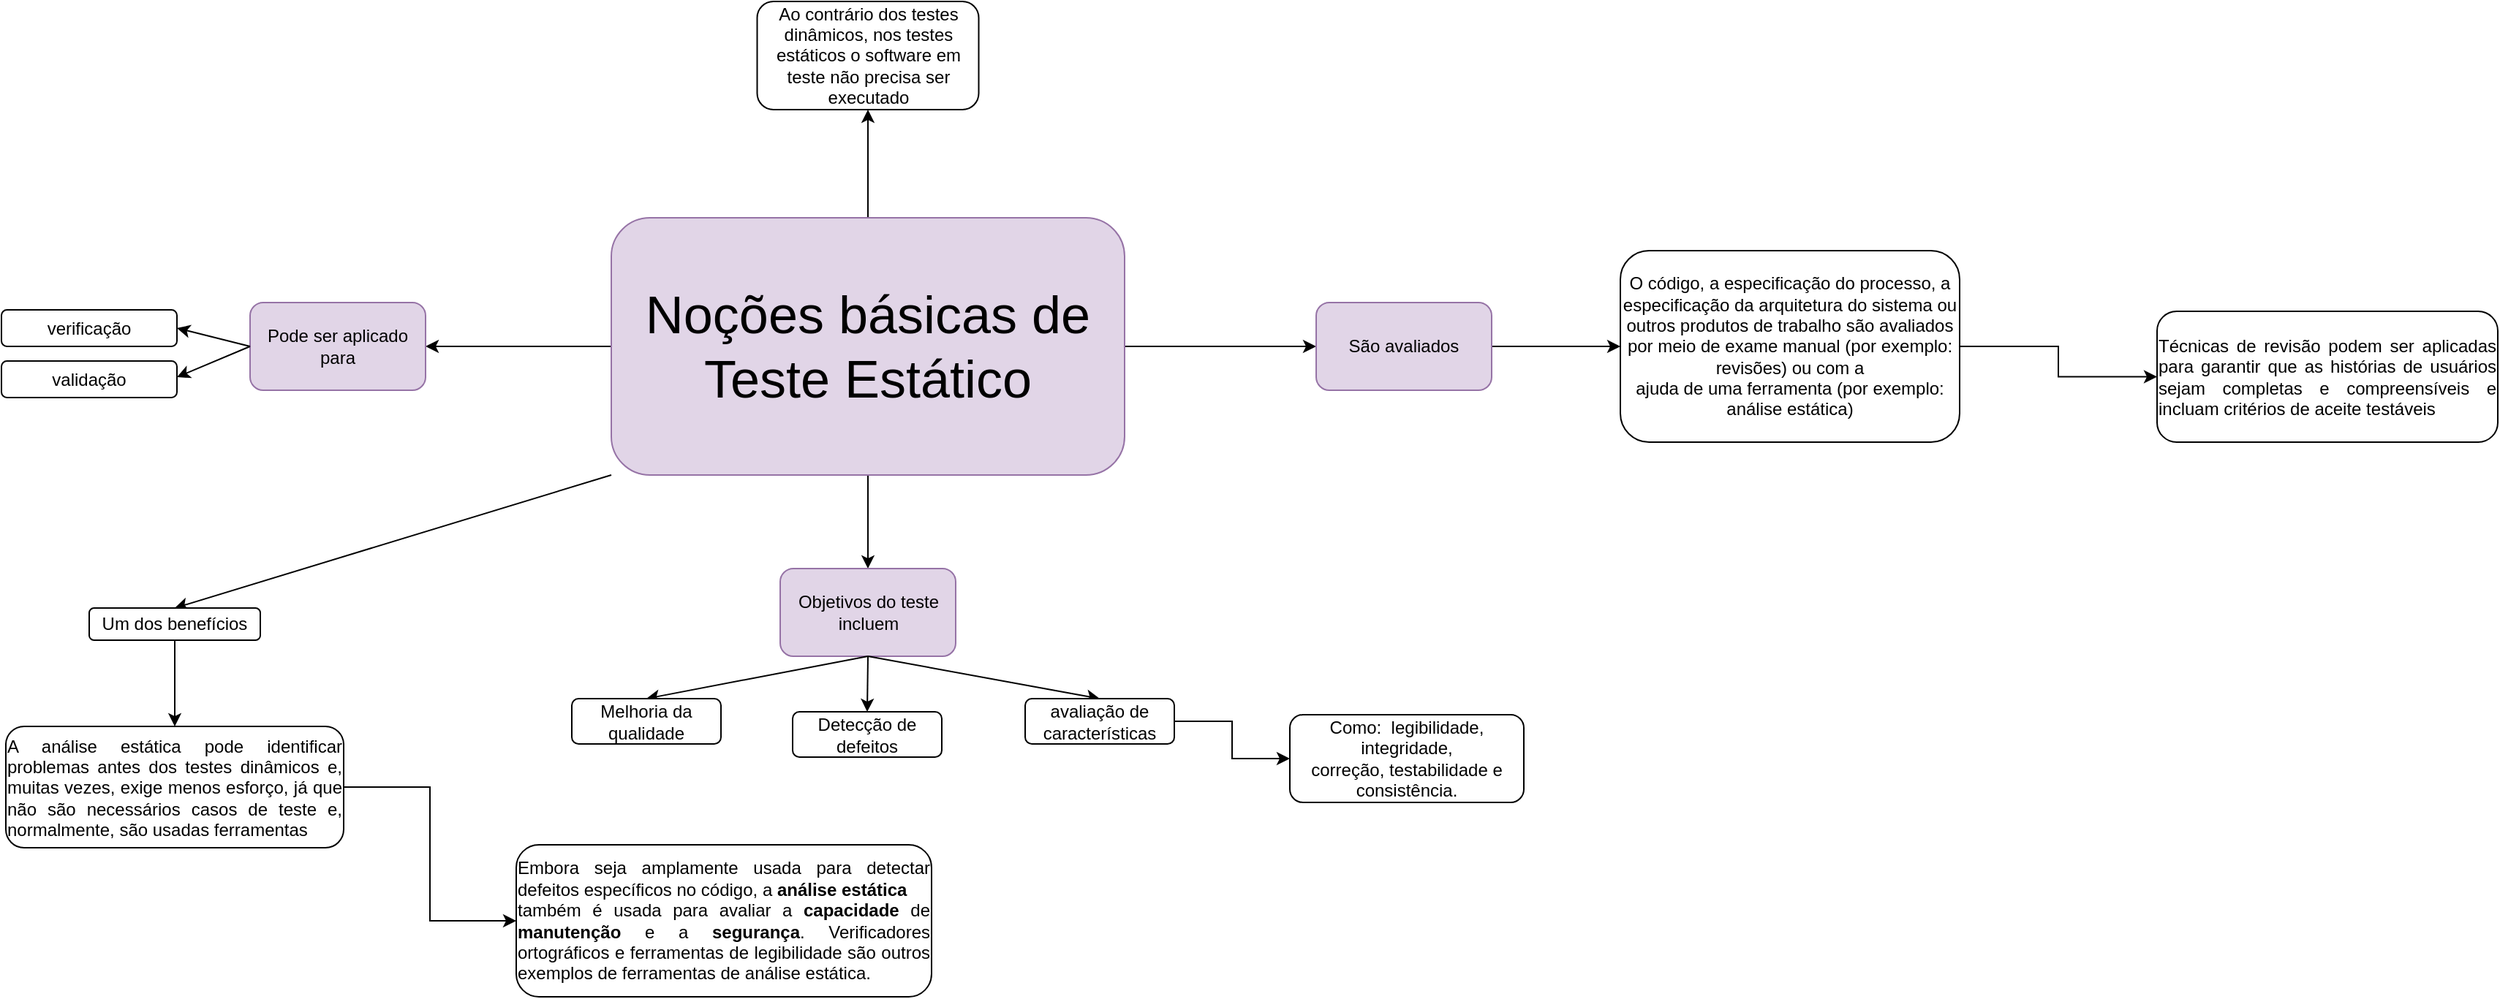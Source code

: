 <mxfile version="24.2.3" type="github" pages="7">
  <diagram name="Subtopico 3.1" id="FHBbX2Ftzviat2LYpkoD">
    <mxGraphModel dx="2728" dy="1268" grid="0" gridSize="10" guides="1" tooltips="1" connect="1" arrows="1" fold="1" page="0" pageScale="1" pageWidth="827" pageHeight="1169" math="0" shadow="0">
      <root>
        <mxCell id="0" />
        <mxCell id="1" parent="0" />
        <mxCell id="jCk5EyyW_kqPzy4mMI1w-5" value="" style="edgeStyle=orthogonalEdgeStyle;rounded=0;orthogonalLoop=1;jettySize=auto;html=1;" parent="1" source="jCk5EyyW_kqPzy4mMI1w-1" target="jCk5EyyW_kqPzy4mMI1w-4" edge="1">
          <mxGeometry relative="1" as="geometry" />
        </mxCell>
        <mxCell id="jCk5EyyW_kqPzy4mMI1w-12" value="" style="edgeStyle=orthogonalEdgeStyle;rounded=0;orthogonalLoop=1;jettySize=auto;html=1;" parent="1" source="jCk5EyyW_kqPzy4mMI1w-1" target="jCk5EyyW_kqPzy4mMI1w-11" edge="1">
          <mxGeometry relative="1" as="geometry" />
        </mxCell>
        <mxCell id="jCk5EyyW_kqPzy4mMI1w-16" style="edgeStyle=orthogonalEdgeStyle;rounded=0;orthogonalLoop=1;jettySize=auto;html=1;entryX=0.5;entryY=1;entryDx=0;entryDy=0;" parent="1" source="jCk5EyyW_kqPzy4mMI1w-1" target="jCk5EyyW_kqPzy4mMI1w-3" edge="1">
          <mxGeometry relative="1" as="geometry" />
        </mxCell>
        <mxCell id="jCk5EyyW_kqPzy4mMI1w-18" value="" style="edgeStyle=orthogonalEdgeStyle;rounded=0;orthogonalLoop=1;jettySize=auto;html=1;" parent="1" source="jCk5EyyW_kqPzy4mMI1w-1" target="jCk5EyyW_kqPzy4mMI1w-17" edge="1">
          <mxGeometry relative="1" as="geometry" />
        </mxCell>
        <mxCell id="jCk5EyyW_kqPzy4mMI1w-1" value="&lt;font style=&quot;font-size: 36px;&quot;&gt;Noções básicas de Teste Estático &lt;/font&gt;" style="rounded=1;whiteSpace=wrap;html=1;fillColor=#e1d5e7;strokeColor=#9673a6;" parent="1" vertex="1">
          <mxGeometry x="-68" y="-105" width="351" height="176" as="geometry" />
        </mxCell>
        <mxCell id="jCk5EyyW_kqPzy4mMI1w-3" value="Ao contrário dos testes dinâmicos, nos testes estáticos o software em teste não precisa ser&lt;br&gt;executado" style="rounded=1;whiteSpace=wrap;html=1;" parent="1" vertex="1">
          <mxGeometry x="31.75" y="-253" width="151.5" height="74" as="geometry" />
        </mxCell>
        <mxCell id="jCk5EyyW_kqPzy4mMI1w-4" value="Pode ser aplicado para" style="whiteSpace=wrap;html=1;fillColor=#e1d5e7;strokeColor=#9673a6;rounded=1;" parent="1" vertex="1">
          <mxGeometry x="-315" y="-47" width="120" height="60" as="geometry" />
        </mxCell>
        <mxCell id="jCk5EyyW_kqPzy4mMI1w-6" value="" style="endArrow=classic;html=1;rounded=0;exitX=0;exitY=0.5;exitDx=0;exitDy=0;entryX=1;entryY=0.5;entryDx=0;entryDy=0;" parent="1" source="jCk5EyyW_kqPzy4mMI1w-4" target="jCk5EyyW_kqPzy4mMI1w-7" edge="1">
          <mxGeometry width="50" height="50" relative="1" as="geometry">
            <mxPoint x="175" y="125" as="sourcePoint" />
            <mxPoint x="-397" y="-48" as="targetPoint" />
          </mxGeometry>
        </mxCell>
        <mxCell id="jCk5EyyW_kqPzy4mMI1w-7" value="verificação" style="rounded=1;whiteSpace=wrap;html=1;" parent="1" vertex="1">
          <mxGeometry x="-485" y="-42" width="120" height="25" as="geometry" />
        </mxCell>
        <mxCell id="jCk5EyyW_kqPzy4mMI1w-8" value="" style="endArrow=classic;html=1;rounded=0;exitX=0;exitY=0.5;exitDx=0;exitDy=0;entryX=1;entryY=0.44;entryDx=0;entryDy=0;entryPerimeter=0;" parent="1" source="jCk5EyyW_kqPzy4mMI1w-4" target="jCk5EyyW_kqPzy4mMI1w-9" edge="1">
          <mxGeometry width="50" height="50" relative="1" as="geometry">
            <mxPoint x="-305" y="-7" as="sourcePoint" />
            <mxPoint x="-360" y="13" as="targetPoint" />
          </mxGeometry>
        </mxCell>
        <mxCell id="jCk5EyyW_kqPzy4mMI1w-9" value="validação" style="rounded=1;whiteSpace=wrap;html=1;" parent="1" vertex="1">
          <mxGeometry x="-485" y="-7" width="120" height="25" as="geometry" />
        </mxCell>
        <mxCell id="jCk5EyyW_kqPzy4mMI1w-14" style="edgeStyle=orthogonalEdgeStyle;rounded=0;orthogonalLoop=1;jettySize=auto;html=1;" parent="1" source="jCk5EyyW_kqPzy4mMI1w-11" target="jCk5EyyW_kqPzy4mMI1w-13" edge="1">
          <mxGeometry relative="1" as="geometry" />
        </mxCell>
        <mxCell id="jCk5EyyW_kqPzy4mMI1w-11" value="São avaliados" style="whiteSpace=wrap;html=1;fillColor=#e1d5e7;strokeColor=#9673a6;rounded=1;" parent="1" vertex="1">
          <mxGeometry x="414" y="-47" width="120" height="60" as="geometry" />
        </mxCell>
        <mxCell id="jCk5EyyW_kqPzy4mMI1w-29" value="" style="edgeStyle=orthogonalEdgeStyle;rounded=0;orthogonalLoop=1;jettySize=auto;html=1;" parent="1" source="jCk5EyyW_kqPzy4mMI1w-13" target="jCk5EyyW_kqPzy4mMI1w-28" edge="1">
          <mxGeometry relative="1" as="geometry" />
        </mxCell>
        <mxCell id="jCk5EyyW_kqPzy4mMI1w-13" value="O código, a especificação do processo, a especificação da arquitetura do sistema ou&lt;br/&gt;outros produtos de trabalho são avaliados por meio de exame manual (por exemplo: revisões)&amp;nbsp;ou com a&lt;br/&gt;ajuda de uma ferramenta (por exemplo: análise estática)" style="rounded=1;whiteSpace=wrap;html=1;" parent="1" vertex="1">
          <mxGeometry x="622" y="-82.5" width="232" height="131" as="geometry" />
        </mxCell>
        <mxCell id="jCk5EyyW_kqPzy4mMI1w-17" value="Objetivos do teste incluem" style="whiteSpace=wrap;html=1;fillColor=#e1d5e7;strokeColor=#9673a6;rounded=1;" parent="1" vertex="1">
          <mxGeometry x="47.5" y="135" width="120" height="60" as="geometry" />
        </mxCell>
        <mxCell id="jCk5EyyW_kqPzy4mMI1w-19" value="" style="endArrow=classic;html=1;rounded=0;exitX=0.5;exitY=1;exitDx=0;exitDy=0;entryX=0.5;entryY=0;entryDx=0;entryDy=0;" parent="1" source="jCk5EyyW_kqPzy4mMI1w-17" target="jCk5EyyW_kqPzy4mMI1w-21" edge="1">
          <mxGeometry width="50" height="50" relative="1" as="geometry">
            <mxPoint x="-73" y="236" as="sourcePoint" />
            <mxPoint x="-42" y="224" as="targetPoint" />
          </mxGeometry>
        </mxCell>
        <mxCell id="jCk5EyyW_kqPzy4mMI1w-21" value="M&lt;span style=&quot;background-color: initial;&quot;&gt;elhoria da&lt;/span&gt;&lt;div&gt;qualidade&lt;/div&gt;" style="rounded=1;whiteSpace=wrap;html=1;" parent="1" vertex="1">
          <mxGeometry x="-95" y="224" width="102" height="31" as="geometry" />
        </mxCell>
        <mxCell id="jCk5EyyW_kqPzy4mMI1w-22" value="" style="endArrow=classic;html=1;rounded=0;exitX=0.5;exitY=1;exitDx=0;exitDy=0;entryX=0.5;entryY=0;entryDx=0;entryDy=0;" parent="1" source="jCk5EyyW_kqPzy4mMI1w-17" target="jCk5EyyW_kqPzy4mMI1w-23" edge="1">
          <mxGeometry width="50" height="50" relative="1" as="geometry">
            <mxPoint x="215" y="195" as="sourcePoint" />
            <mxPoint x="65" y="224" as="targetPoint" />
          </mxGeometry>
        </mxCell>
        <mxCell id="jCk5EyyW_kqPzy4mMI1w-23" value="Detecção de defeitos" style="rounded=1;whiteSpace=wrap;html=1;" parent="1" vertex="1">
          <mxGeometry x="56" y="233" width="102" height="31" as="geometry" />
        </mxCell>
        <mxCell id="jCk5EyyW_kqPzy4mMI1w-24" value="" style="endArrow=classic;html=1;rounded=0;exitX=0.5;exitY=1;exitDx=0;exitDy=0;entryX=0.5;entryY=0;entryDx=0;entryDy=0;" parent="1" source="jCk5EyyW_kqPzy4mMI1w-17" target="jCk5EyyW_kqPzy4mMI1w-25" edge="1">
          <mxGeometry width="50" height="50" relative="1" as="geometry">
            <mxPoint x="322" y="195" as="sourcePoint" />
            <mxPoint x="172" y="224" as="targetPoint" />
          </mxGeometry>
        </mxCell>
        <mxCell id="jCk5EyyW_kqPzy4mMI1w-27" value="" style="edgeStyle=orthogonalEdgeStyle;rounded=0;orthogonalLoop=1;jettySize=auto;html=1;" parent="1" source="jCk5EyyW_kqPzy4mMI1w-25" target="jCk5EyyW_kqPzy4mMI1w-26" edge="1">
          <mxGeometry relative="1" as="geometry" />
        </mxCell>
        <mxCell id="jCk5EyyW_kqPzy4mMI1w-25" value="avaliação de características" style="rounded=1;whiteSpace=wrap;html=1;" parent="1" vertex="1">
          <mxGeometry x="215" y="224" width="102" height="31" as="geometry" />
        </mxCell>
        <mxCell id="jCk5EyyW_kqPzy4mMI1w-26" value="Como:&amp;nbsp; legibilidade, integridade,&lt;br&gt;correção, testabilidade e consistência." style="whiteSpace=wrap;html=1;rounded=1;" parent="1" vertex="1">
          <mxGeometry x="396" y="235" width="160" height="60" as="geometry" />
        </mxCell>
        <mxCell id="jCk5EyyW_kqPzy4mMI1w-28" value="&lt;div style=&quot;text-align: justify;&quot;&gt;&lt;span style=&quot;background-color: initial;&quot;&gt;Técnicas de&amp;nbsp;&lt;/span&gt;&lt;span style=&quot;background-color: initial;&quot;&gt;revisão podem ser aplicadas para garantir que as histórias de usuários sejam completas e&amp;nbsp;&lt;/span&gt;&lt;span style=&quot;background-color: initial;&quot;&gt;compreensíveis e incluam critérios de aceite testáveis&lt;/span&gt;&lt;/div&gt;" style="whiteSpace=wrap;html=1;rounded=1;" parent="1" vertex="1">
          <mxGeometry x="989" y="-41" width="233" height="89.5" as="geometry" />
        </mxCell>
        <mxCell id="jCk5EyyW_kqPzy4mMI1w-30" value="" style="endArrow=classic;html=1;rounded=0;exitX=0;exitY=1;exitDx=0;exitDy=0;entryX=0.5;entryY=0;entryDx=0;entryDy=0;" parent="1" source="jCk5EyyW_kqPzy4mMI1w-1" target="UwVCKpedwg6NZsTMVxFq-1" edge="1">
          <mxGeometry width="50" height="50" relative="1" as="geometry">
            <mxPoint x="140" y="125" as="sourcePoint" />
            <mxPoint x="-346" y="163" as="targetPoint" />
          </mxGeometry>
        </mxCell>
        <mxCell id="UwVCKpedwg6NZsTMVxFq-4" value="" style="edgeStyle=orthogonalEdgeStyle;rounded=0;orthogonalLoop=1;jettySize=auto;html=1;" parent="1" source="UwVCKpedwg6NZsTMVxFq-1" target="UwVCKpedwg6NZsTMVxFq-3" edge="1">
          <mxGeometry relative="1" as="geometry" />
        </mxCell>
        <mxCell id="UwVCKpedwg6NZsTMVxFq-1" value="Um dos benefícios" style="rounded=1;whiteSpace=wrap;html=1;" parent="1" vertex="1">
          <mxGeometry x="-425" y="162" width="117" height="22" as="geometry" />
        </mxCell>
        <mxCell id="UwVCKpedwg6NZsTMVxFq-6" value="" style="edgeStyle=orthogonalEdgeStyle;rounded=0;orthogonalLoop=1;jettySize=auto;html=1;" parent="1" source="UwVCKpedwg6NZsTMVxFq-3" target="UwVCKpedwg6NZsTMVxFq-5" edge="1">
          <mxGeometry relative="1" as="geometry" />
        </mxCell>
        <mxCell id="UwVCKpedwg6NZsTMVxFq-3" value="&lt;div style=&quot;text-align: justify;&quot;&gt;&lt;span style=&quot;background-color: initial;&quot;&gt;A análise estática pode identificar problemas antes dos testes dinâmicos e, muitas vezes, exige&amp;nbsp;&lt;/span&gt;&lt;span style=&quot;background-color: initial;&quot;&gt;menos esforço, já que não são necessários casos de teste e, normalmente, são usadas ferramentas&amp;nbsp;&lt;/span&gt;&lt;/div&gt;" style="whiteSpace=wrap;html=1;rounded=1;" parent="1" vertex="1">
          <mxGeometry x="-482" y="243" width="231" height="83" as="geometry" />
        </mxCell>
        <mxCell id="UwVCKpedwg6NZsTMVxFq-5" value="&lt;div style=&quot;text-align: justify;&quot;&gt;&lt;span style=&quot;background-color: initial;&quot;&gt;Embora seja amplamente usada para detectar defeitos específicos no código, a &lt;/span&gt;&lt;b style=&quot;background-color: initial;&quot;&gt;análise estática&lt;/b&gt;&lt;/div&gt;&lt;div style=&quot;text-align: justify;&quot;&gt;&lt;span style=&quot;background-color: initial;&quot;&gt;também é usada para avaliar a &lt;/span&gt;&lt;b style=&quot;background-color: initial;&quot;&gt;capacidade &lt;/b&gt;&lt;span style=&quot;background-color: initial;&quot;&gt;de &lt;/span&gt;&lt;b style=&quot;background-color: initial;&quot;&gt;manutenção &lt;/b&gt;&lt;span style=&quot;background-color: initial;&quot;&gt;e a &lt;b&gt;segurança&lt;/b&gt;. Verificadores ortográficos&amp;nbsp;&lt;/span&gt;&lt;span style=&quot;background-color: initial;&quot;&gt;e ferramentas de legibilidade são outros exemplos de ferramentas de análise estática.&amp;nbsp;&lt;/span&gt;&lt;/div&gt;" style="whiteSpace=wrap;html=1;rounded=1;" parent="1" vertex="1">
          <mxGeometry x="-133" y="324" width="284" height="104" as="geometry" />
        </mxCell>
      </root>
    </mxGraphModel>
  </diagram>
  <diagram id="p5CZa4ggJ346pm2XV22Z" name="Subtopico 3.1.1">
    <mxGraphModel dx="1834" dy="1138" grid="0" gridSize="10" guides="1" tooltips="1" connect="1" arrows="1" fold="1" page="0" pageScale="1" pageWidth="827" pageHeight="1169" math="0" shadow="0">
      <root>
        <mxCell id="0" />
        <mxCell id="1" parent="0" />
        <mxCell id="7OaTpgRboCCT96Uupngi-3" value="" style="edgeStyle=orthogonalEdgeStyle;rounded=0;orthogonalLoop=1;jettySize=auto;html=1;" edge="1" parent="1" source="7OaTpgRboCCT96Uupngi-1" target="7OaTpgRboCCT96Uupngi-2">
          <mxGeometry relative="1" as="geometry" />
        </mxCell>
        <mxCell id="7OaTpgRboCCT96Uupngi-12" value="" style="edgeStyle=orthogonalEdgeStyle;rounded=0;orthogonalLoop=1;jettySize=auto;html=1;" edge="1" parent="1" source="7OaTpgRboCCT96Uupngi-1" target="7OaTpgRboCCT96Uupngi-11">
          <mxGeometry relative="1" as="geometry" />
        </mxCell>
        <mxCell id="7OaTpgRboCCT96Uupngi-1" value="&lt;font style=&quot;font-size: 36px;&quot;&gt;Produtos de trabalho examináveis por testes estáticos &lt;/font&gt;" style="rounded=1;whiteSpace=wrap;html=1;fillColor=#e1d5e7;strokeColor=#9673a6;" vertex="1" parent="1">
          <mxGeometry x="100" y="-8" width="351" height="176" as="geometry" />
        </mxCell>
        <mxCell id="7OaTpgRboCCT96Uupngi-5" value="" style="edgeStyle=orthogonalEdgeStyle;rounded=0;orthogonalLoop=1;jettySize=auto;html=1;" edge="1" parent="1" source="7OaTpgRboCCT96Uupngi-2" target="7OaTpgRboCCT96Uupngi-4">
          <mxGeometry relative="1" as="geometry" />
        </mxCell>
        <mxCell id="7OaTpgRboCCT96Uupngi-2" value="Quase todos os produtos de trabalho podem ser examinados por meio de testes estáticos. Exemplos&lt;span style=&quot;font-size: 10px;&quot;&gt;:&lt;/span&gt;" style="whiteSpace=wrap;html=1;fillColor=#e1d5e7;strokeColor=#9673a6;rounded=1;" vertex="1" parent="1">
          <mxGeometry x="551" y="38.5" width="168" height="83" as="geometry" />
        </mxCell>
        <mxCell id="7OaTpgRboCCT96Uupngi-7" value="" style="edgeStyle=orthogonalEdgeStyle;rounded=0;orthogonalLoop=1;jettySize=auto;html=1;" edge="1" parent="1" source="7OaTpgRboCCT96Uupngi-4" target="7OaTpgRboCCT96Uupngi-6">
          <mxGeometry relative="1" as="geometry" />
        </mxCell>
        <mxCell id="7OaTpgRboCCT96Uupngi-4" value="Documentos de especificação de requisitos, código-fonte, planos de teste, casos&lt;br&gt;de teste, itens da lista de pendências do produto, cartas de teste, documentação do projeto,&lt;br&gt;contratos e modelos" style="whiteSpace=wrap;html=1;rounded=1;" vertex="1" parent="1">
          <mxGeometry x="819" y="25" width="229" height="110" as="geometry" />
        </mxCell>
        <mxCell id="7OaTpgRboCCT96Uupngi-9" value="" style="edgeStyle=orthogonalEdgeStyle;rounded=0;orthogonalLoop=1;jettySize=auto;html=1;" edge="1" parent="1" source="7OaTpgRboCCT96Uupngi-6" target="7OaTpgRboCCT96Uupngi-8">
          <mxGeometry relative="1" as="geometry" />
        </mxCell>
        <mxCell id="7OaTpgRboCCT96Uupngi-6" value="Em síntese, qualquer produto de trabalho que possa ser lido e compreendido pode ser objeto de uma revisão." style="whiteSpace=wrap;html=1;rounded=1;" vertex="1" parent="1">
          <mxGeometry x="844.25" y="236" width="178.5" height="60" as="geometry" />
        </mxCell>
        <mxCell id="7OaTpgRboCCT96Uupngi-8" value="&lt;div style=&quot;text-align: justify;&quot;&gt;&lt;span style=&quot;background-color: initial;&quot;&gt;Mas para a análise estática&amp;nbsp;os produtos de trabalho precisam de uma estrutura em relação&amp;nbsp;&lt;/span&gt;&lt;span style=&quot;background-color: initial;&quot;&gt;à qual possam ser verificados. Exemplo:&amp;nbsp;&lt;/span&gt;&lt;span style=&quot;background-color: initial; text-align: center;&quot;&gt;, modelos, código ou texto com uma sintaxe formal&lt;/span&gt;&lt;/div&gt;" style="whiteSpace=wrap;html=1;rounded=1;" vertex="1" parent="1">
          <mxGeometry x="838.88" y="380" width="189.25" height="88" as="geometry" />
        </mxCell>
        <mxCell id="7OaTpgRboCCT96Uupngi-14" value="" style="edgeStyle=orthogonalEdgeStyle;rounded=0;orthogonalLoop=1;jettySize=auto;html=1;" edge="1" parent="1" source="7OaTpgRboCCT96Uupngi-11" target="7OaTpgRboCCT96Uupngi-13">
          <mxGeometry relative="1" as="geometry" />
        </mxCell>
        <mxCell id="7OaTpgRboCCT96Uupngi-11" value="Trabalhos que não são apropriados para testes estáticos" style="whiteSpace=wrap;html=1;fillColor=#e1d5e7;strokeColor=#9673a6;rounded=1;" vertex="1" parent="1">
          <mxGeometry x="-215.5" y="50" width="120" height="60" as="geometry" />
        </mxCell>
        <mxCell id="7OaTpgRboCCT96Uupngi-13" value="São&amp;nbsp; aqueles que são&lt;br&gt;difíceis de serem interpretados por seres humanos e que não podem ser analisados nem por&lt;br&gt;ferramentas (por exemplo., código executável de terceiros por motivos legais" style="whiteSpace=wrap;html=1;fillColor=#e1d5e7;strokeColor=#9673a6;rounded=1;" vertex="1" parent="1">
          <mxGeometry x="-248.75" y="189" width="186.5" height="103" as="geometry" />
        </mxCell>
      </root>
    </mxGraphModel>
  </diagram>
  <diagram id="3V39Xp731ooWvP6oEWwI" name="Subtopico 3.1.2">
    <mxGraphModel dx="2234" dy="1138" grid="0" gridSize="10" guides="1" tooltips="1" connect="1" arrows="1" fold="1" page="0" pageScale="1" pageWidth="827" pageHeight="1169" math="0" shadow="0">
      <root>
        <mxCell id="0" />
        <mxCell id="1" parent="0" />
        <mxCell id="MUvMPG7dBjhlV_mabIpJ-22" value="" style="edgeStyle=orthogonalEdgeStyle;rounded=0;orthogonalLoop=1;jettySize=auto;html=1;" edge="1" parent="1" source="MUvMPG7dBjhlV_mabIpJ-1" target="MUvMPG7dBjhlV_mabIpJ-21">
          <mxGeometry relative="1" as="geometry" />
        </mxCell>
        <mxCell id="MUvMPG7dBjhlV_mabIpJ-1" value="&lt;font style=&quot;font-size: 36px;&quot;&gt;Valor do teste estático  &lt;/font&gt;" style="rounded=1;whiteSpace=wrap;html=1;fillColor=#e1d5e7;strokeColor=#9673a6;" vertex="1" parent="1">
          <mxGeometry x="-29" y="-127" width="351" height="176" as="geometry" />
        </mxCell>
        <mxCell id="MUvMPG7dBjhlV_mabIpJ-2" value="" style="endArrow=classic;html=1;rounded=0;exitX=0.5;exitY=1;exitDx=0;exitDy=0;entryX=0.5;entryY=0;entryDx=0;entryDy=0;" edge="1" parent="1" source="MUvMPG7dBjhlV_mabIpJ-1" target="MUvMPG7dBjhlV_mabIpJ-7">
          <mxGeometry width="50" height="50" relative="1" as="geometry">
            <mxPoint x="175" y="225" as="sourcePoint" />
            <mxPoint x="-95" y="139" as="targetPoint" />
          </mxGeometry>
        </mxCell>
        <mxCell id="MUvMPG7dBjhlV_mabIpJ-3" value="" style="endArrow=classic;html=1;rounded=0;exitX=0.5;exitY=1;exitDx=0;exitDy=0;entryX=0.5;entryY=0;entryDx=0;entryDy=0;" edge="1" parent="1" source="MUvMPG7dBjhlV_mabIpJ-1" target="MUvMPG7dBjhlV_mabIpJ-8">
          <mxGeometry width="50" height="50" relative="1" as="geometry">
            <mxPoint x="157" y="59" as="sourcePoint" />
            <mxPoint x="87" y="156" as="targetPoint" />
          </mxGeometry>
        </mxCell>
        <mxCell id="MUvMPG7dBjhlV_mabIpJ-5" value="" style="endArrow=classic;html=1;rounded=0;exitX=0.5;exitY=1;exitDx=0;exitDy=0;entryX=0.558;entryY=0.033;entryDx=0;entryDy=0;entryPerimeter=0;" edge="1" parent="1" source="MUvMPG7dBjhlV_mabIpJ-1" target="MUvMPG7dBjhlV_mabIpJ-6">
          <mxGeometry width="50" height="50" relative="1" as="geometry">
            <mxPoint x="175" y="225" as="sourcePoint" />
            <mxPoint x="293" y="158" as="targetPoint" />
          </mxGeometry>
        </mxCell>
        <mxCell id="MUvMPG7dBjhlV_mabIpJ-6" value="&lt;span style=&quot;font-weight: normal;&quot;&gt;&amp;nbsp;Permitem avaliar a qualidade e criar confiança nos produtos de trabalho&lt;/span&gt;" style="rounded=1;whiteSpace=wrap;html=1;fontStyle=1" vertex="1" parent="1">
          <mxGeometry x="60" y="123" width="120" height="60" as="geometry" />
        </mxCell>
        <mxCell id="MUvMPG7dBjhlV_mabIpJ-18" value="" style="edgeStyle=orthogonalEdgeStyle;rounded=0;orthogonalLoop=1;jettySize=auto;html=1;" edge="1" parent="1" source="MUvMPG7dBjhlV_mabIpJ-7" target="MUvMPG7dBjhlV_mabIpJ-17">
          <mxGeometry relative="1" as="geometry" />
        </mxCell>
        <mxCell id="MUvMPG7dBjhlV_mabIpJ-7" value="&lt;span style=&quot;font-weight: normal;&quot;&gt;Pode detectar defeitos nas primeiras fases do SDLC,&amp;nbsp;&lt;/span&gt;" style="rounded=1;whiteSpace=wrap;html=1;fontStyle=1" vertex="1" parent="1">
          <mxGeometry x="-207" y="123" width="120" height="60" as="geometry" />
        </mxCell>
        <mxCell id="MUvMPG7dBjhlV_mabIpJ-10" value="" style="edgeStyle=orthogonalEdgeStyle;rounded=0;orthogonalLoop=1;jettySize=auto;html=1;" edge="1" parent="1" source="MUvMPG7dBjhlV_mabIpJ-8" target="MUvMPG7dBjhlV_mabIpJ-9">
          <mxGeometry relative="1" as="geometry" />
        </mxCell>
        <mxCell id="MUvMPG7dBjhlV_mabIpJ-8" value="&lt;div style=&quot;&quot;&gt;&lt;span style=&quot;font-weight: normal; background-color: initial;&quot;&gt;&amp;nbsp;Pode identificar defeitos que não podem ser detectados por&lt;/span&gt;&lt;/div&gt;&lt;span style=&quot;font-weight: normal;&quot;&gt;&lt;div style=&quot;&quot;&gt;&lt;span style=&quot;background-color: initial;&quot;&gt;testes dinâmicos&lt;/span&gt;&lt;/div&gt;&lt;/span&gt;" style="rounded=1;whiteSpace=wrap;html=1;fontStyle=1;align=center;" vertex="1" parent="1">
          <mxGeometry x="-82.25" y="117" width="121" height="72" as="geometry" />
        </mxCell>
        <mxCell id="MUvMPG7dBjhlV_mabIpJ-9" value="&lt;span style=&quot;font-weight: normal;&quot;&gt;Por exemplo: código inacessível, padrões de projeto não implementados conforme&lt;br&gt;desejado, defeitos em produtos de trabalho não executáveis&lt;/span&gt;" style="whiteSpace=wrap;html=1;rounded=1;fontStyle=1;" vertex="1" parent="1">
          <mxGeometry x="-100" y="251" width="156.5" height="107" as="geometry" />
        </mxCell>
        <mxCell id="MUvMPG7dBjhlV_mabIpJ-11" value="" style="endArrow=classic;html=1;rounded=0;exitX=0.5;exitY=1;exitDx=0;exitDy=0;entryX=0.558;entryY=0.033;entryDx=0;entryDy=0;entryPerimeter=0;" edge="1" parent="1" target="MUvMPG7dBjhlV_mabIpJ-12" source="MUvMPG7dBjhlV_mabIpJ-1">
          <mxGeometry width="50" height="50" relative="1" as="geometry">
            <mxPoint x="273" y="49" as="sourcePoint" />
            <mxPoint x="419" y="158" as="targetPoint" />
          </mxGeometry>
        </mxCell>
        <mxCell id="MUvMPG7dBjhlV_mabIpJ-20" value="" style="edgeStyle=orthogonalEdgeStyle;rounded=0;orthogonalLoop=1;jettySize=auto;html=1;" edge="1" parent="1" source="MUvMPG7dBjhlV_mabIpJ-12" target="MUvMPG7dBjhlV_mabIpJ-19">
          <mxGeometry relative="1" as="geometry" />
        </mxCell>
        <mxCell id="MUvMPG7dBjhlV_mabIpJ-12" value="&lt;span style=&quot;font-weight: normal;&quot;&gt;Os defeitos de código podem ser detectados&amp;nbsp;a de forma mais eficiente do&lt;br/&gt;que em testes dinâmicos&lt;/span&gt;" style="rounded=1;whiteSpace=wrap;html=1;fontStyle=1" vertex="1" parent="1">
          <mxGeometry x="188" y="123" width="171" height="60" as="geometry" />
        </mxCell>
        <mxCell id="MUvMPG7dBjhlV_mabIpJ-17" value="&lt;span style=&quot;font-weight: normal;&quot;&gt;possível criar um entendimento compartilhado entre os stakeholders envolvidos&lt;/span&gt;" style="whiteSpace=wrap;html=1;rounded=1;fontStyle=1;" vertex="1" parent="1">
          <mxGeometry x="-422" y="123" width="135" height="60" as="geometry" />
        </mxCell>
        <mxCell id="MUvMPG7dBjhlV_mabIpJ-19" value="&lt;span style=&quot;font-weight: normal;&quot;&gt;Resultando em menos defeitos de código e em um menor&lt;br&gt;esforço geral de desenvolvimento&lt;/span&gt;" style="whiteSpace=wrap;html=1;rounded=1;fontStyle=1;" vertex="1" parent="1">
          <mxGeometry x="206.75" y="248" width="133.5" height="70" as="geometry" />
        </mxCell>
        <mxCell id="MUvMPG7dBjhlV_mabIpJ-21" value="Embora implementação das revisões possa ser dispendiosa, os custos gerais do projeto&lt;br/&gt;geralmente são muito menores do que quando não são realizadas revisões" style="whiteSpace=wrap;html=1;fillColor=#e1d5e7;strokeColor=#9673a6;rounded=1;" vertex="1" parent="1">
          <mxGeometry x="517.5" y="-69" width="241.5" height="60" as="geometry" />
        </mxCell>
      </root>
    </mxGraphModel>
  </diagram>
  <diagram id="RC9I-x7g-euEtNWhDxXS" name="Subtopico 3.1.3">
    <mxGraphModel dx="2611" dy="1138" grid="0" gridSize="10" guides="1" tooltips="1" connect="1" arrows="1" fold="1" page="0" pageScale="1" pageWidth="827" pageHeight="1169" math="0" shadow="0">
      <root>
        <mxCell id="0" />
        <mxCell id="1" parent="0" />
        <mxCell id="JcCDEMsZ95OgUhaeOU1i-3" value="" style="edgeStyle=orthogonalEdgeStyle;rounded=0;orthogonalLoop=1;jettySize=auto;html=1;" parent="1" source="JcCDEMsZ95OgUhaeOU1i-1" target="JcCDEMsZ95OgUhaeOU1i-2" edge="1">
          <mxGeometry relative="1" as="geometry" />
        </mxCell>
        <mxCell id="JcCDEMsZ95OgUhaeOU1i-1" value="&lt;font style=&quot;font-size: 36px;&quot;&gt;Diferenças entre testes estáticos e testes dinâmicos  &lt;/font&gt;" style="rounded=1;whiteSpace=wrap;html=1;fillColor=#e1d5e7;strokeColor=#9673a6;" parent="1" vertex="1">
          <mxGeometry x="-67" y="-123" width="351" height="176" as="geometry" />
        </mxCell>
        <mxCell id="JcCDEMsZ95OgUhaeOU1i-2" value="Tais práticas se complementam" style="whiteSpace=wrap;html=1;fillColor=#e1d5e7;strokeColor=#9673a6;rounded=1;" parent="1" vertex="1">
          <mxGeometry x="479.5" y="-65" width="120" height="60" as="geometry" />
        </mxCell>
        <mxCell id="iY-EWvFe28gbte6yZgbC-1" value="" style="edgeStyle=orthogonalEdgeStyle;rounded=0;orthogonalLoop=1;jettySize=auto;html=1;exitX=1;exitY=0.5;exitDx=0;exitDy=0;" parent="1" source="JcCDEMsZ95OgUhaeOU1i-1" target="iY-EWvFe28gbte6yZgbC-2" edge="1">
          <mxGeometry relative="1" as="geometry">
            <mxPoint x="292" y="16" as="sourcePoint" />
          </mxGeometry>
        </mxCell>
        <mxCell id="iY-EWvFe28gbte6yZgbC-2" value="Possuem objetivos semelhantes como apoiar a detecção de defeitos em produtos de trabalho&amp;nbsp;" style="whiteSpace=wrap;html=1;fillColor=#e1d5e7;strokeColor=#9673a6;rounded=1;" parent="1" vertex="1">
          <mxGeometry x="483" y="5" width="164" height="60" as="geometry" />
        </mxCell>
        <mxCell id="iY-EWvFe28gbte6yZgbC-3" value="" style="endArrow=classic;html=1;rounded=0;exitX=0.5;exitY=1;exitDx=0;exitDy=0;entryX=0.5;entryY=0;entryDx=0;entryDy=0;" parent="1" source="JcCDEMsZ95OgUhaeOU1i-1" target="iY-EWvFe28gbte6yZgbC-6" edge="1">
          <mxGeometry width="50" height="50" relative="1" as="geometry">
            <mxPoint x="241" y="192" as="sourcePoint" />
            <mxPoint x="-95" y="169" as="targetPoint" />
          </mxGeometry>
        </mxCell>
        <mxCell id="iY-EWvFe28gbte6yZgbC-4" value="" style="endArrow=classic;html=1;rounded=0;exitX=0.5;exitY=1;exitDx=0;exitDy=0;entryX=0.5;entryY=0;entryDx=0;entryDy=0;" parent="1" source="JcCDEMsZ95OgUhaeOU1i-1" target="iY-EWvFe28gbte6yZgbC-5" edge="1">
          <mxGeometry width="50" height="50" relative="1" as="geometry">
            <mxPoint x="119" y="63" as="sourcePoint" />
            <mxPoint x="112" y="206" as="targetPoint" />
          </mxGeometry>
        </mxCell>
        <mxCell id="3RIouuorLETAMt99Ym2a-10" value="" style="edgeStyle=orthogonalEdgeStyle;rounded=0;orthogonalLoop=1;jettySize=auto;html=1;" edge="1" parent="1" source="iY-EWvFe28gbte6yZgbC-5" target="3RIouuorLETAMt99Ym2a-9">
          <mxGeometry relative="1" as="geometry" />
        </mxCell>
        <mxCell id="iY-EWvFe28gbte6yZgbC-5" value="Os testes estáticos encontram &lt;b&gt;defeitos &lt;/b&gt;diretamente, enquanto os testes dinâmicos causam&lt;br&gt;falhas a partir das quais os defeitos associados são determinados por meio de análises&lt;br&gt;subsequentes." style="rounded=1;whiteSpace=wrap;html=1;" parent="1" vertex="1">
          <mxGeometry x="-320" y="117" width="235" height="106" as="geometry" />
        </mxCell>
        <mxCell id="iY-EWvFe28gbte6yZgbC-6" value="Os testes estáticos e dinâmicos (com análise de falhas) podem levar à detecção de defeitos,&lt;br&gt;mas há alguns tipos de defeitos que só podem ser encontrados por meio de testes estáticos&lt;br&gt;&lt;b&gt;ou &lt;/b&gt;dinâmicos." style="rounded=1;whiteSpace=wrap;html=1;" parent="1" vertex="1">
          <mxGeometry x="-545" y="114" width="218" height="108" as="geometry" />
        </mxCell>
        <mxCell id="3RIouuorLETAMt99Ym2a-1" value="" style="endArrow=classic;html=1;rounded=0;exitX=0.5;exitY=1;exitDx=0;exitDy=0;entryX=0.5;entryY=0;entryDx=0;entryDy=0;" edge="1" parent="1" target="3RIouuorLETAMt99Ym2a-2" source="JcCDEMsZ95OgUhaeOU1i-1">
          <mxGeometry width="50" height="50" relative="1" as="geometry">
            <mxPoint x="329" y="69" as="sourcePoint" />
            <mxPoint x="332" y="222" as="targetPoint" />
          </mxGeometry>
        </mxCell>
        <mxCell id="3RIouuorLETAMt99Ym2a-2" value="Os testes estáticos podem detectar com mais facilidade os defeitos que se encontram nos&lt;br&gt;caminhos do código que raramente são executados ou que são difíceis de alcançar usando&lt;br&gt;testes dinâmicos." style="rounded=1;whiteSpace=wrap;html=1;" vertex="1" parent="1">
          <mxGeometry x="-78" y="116" width="235" height="106" as="geometry" />
        </mxCell>
        <mxCell id="3RIouuorLETAMt99Ym2a-3" value="" style="endArrow=classic;html=1;rounded=0;exitX=0.5;exitY=1;exitDx=0;exitDy=0;entryX=0.5;entryY=0;entryDx=0;entryDy=0;" edge="1" parent="1" target="3RIouuorLETAMt99Ym2a-4" source="JcCDEMsZ95OgUhaeOU1i-1">
          <mxGeometry width="50" height="50" relative="1" as="geometry">
            <mxPoint x="356" y="54" as="sourcePoint" />
            <mxPoint x="579" y="223" as="targetPoint" />
          </mxGeometry>
        </mxCell>
        <mxCell id="3RIouuorLETAMt99Ym2a-4" value="O teste estático pode ser aplicado a produtos de trabalho não executáveis, enquanto o teste&lt;br&gt;dinâmico só pode ser aplicado a produtos de trabalho executáveis." style="rounded=1;whiteSpace=wrap;html=1;" vertex="1" parent="1">
          <mxGeometry x="164" y="117" width="235" height="106" as="geometry" />
        </mxCell>
        <mxCell id="3RIouuorLETAMt99Ym2a-5" value="" style="endArrow=classic;html=1;rounded=0;exitX=0.5;exitY=1;exitDx=0;exitDy=0;entryX=0.5;entryY=0;entryDx=0;entryDy=0;" edge="1" parent="1" target="3RIouuorLETAMt99Ym2a-6" source="JcCDEMsZ95OgUhaeOU1i-1">
          <mxGeometry width="50" height="50" relative="1" as="geometry">
            <mxPoint x="351" y="53" as="sourcePoint" />
            <mxPoint x="821" y="223" as="targetPoint" />
          </mxGeometry>
        </mxCell>
        <mxCell id="3RIouuorLETAMt99Ym2a-6" value="Os testes estáticos podem ser usados para medir as características de qualidade que não&lt;br/&gt;dependem da execução do código (p. ex., capacidade de manutenção), enquanto os testes&lt;br/&gt;dinâmicos podem ser usados para medir as características de qualidade que dependem da&lt;br/&gt;execução do código (p. ex., eficiência de performance" style="rounded=1;whiteSpace=wrap;html=1;" vertex="1" parent="1">
          <mxGeometry x="406" y="117" width="292" height="106" as="geometry" />
        </mxCell>
        <mxCell id="3RIouuorLETAMt99Ym2a-9" value="&lt;b&gt;&lt;font style=&quot;font-size: 15px;&quot;&gt;Defeitos típicos mais fáceis/baratos de encontrar com testes estáticos&lt;/font&gt;&lt;/b&gt;" style="whiteSpace=wrap;html=1;rounded=1;fillColor=#e1d5e7;strokeColor=#9673a6;" vertex="1" parent="1">
          <mxGeometry x="-285.75" y="304" width="166.5" height="77" as="geometry" />
        </mxCell>
        <mxCell id="3RIouuorLETAMt99Ym2a-12" value="" style="endArrow=classic;html=1;rounded=0;exitX=0.5;exitY=1;exitDx=0;exitDy=0;entryX=0.5;entryY=0;entryDx=0;entryDy=0;" edge="1" parent="1" target="3RIouuorLETAMt99Ym2a-13" source="3RIouuorLETAMt99Ym2a-9">
          <mxGeometry width="50" height="50" relative="1" as="geometry">
            <mxPoint x="-320" y="371" as="sourcePoint" />
            <mxPoint x="-163.5" y="512" as="targetPoint" />
          </mxGeometry>
        </mxCell>
        <mxCell id="3RIouuorLETAMt99Ym2a-13" value="Defeitos nos requisitos (p. ex., inconsistências, ambiguidades, contradições, omissões,&lt;br/&gt;imprecisões, duplicações)" style="rounded=1;whiteSpace=wrap;html=1;" vertex="1" parent="1">
          <mxGeometry x="-801" y="423" width="191.5" height="60" as="geometry" />
        </mxCell>
        <mxCell id="3RIouuorLETAMt99Ym2a-14" value="" style="endArrow=classic;html=1;rounded=0;exitX=0.5;exitY=1;exitDx=0;exitDy=0;entryX=0.5;entryY=0;entryDx=0;entryDy=0;" edge="1" parent="1" target="3RIouuorLETAMt99Ym2a-15" source="3RIouuorLETAMt99Ym2a-9">
          <mxGeometry width="50" height="50" relative="1" as="geometry">
            <mxPoint x="-5.75" y="381" as="sourcePoint" />
            <mxPoint x="32.75" y="512" as="targetPoint" />
          </mxGeometry>
        </mxCell>
        <mxCell id="3RIouuorLETAMt99Ym2a-15" value="Defeitos de projeto (p. ex., estruturas de banco de dados ineficientes, modularização&lt;br/&gt;deficiente)&amp;nbsp;" style="rounded=1;whiteSpace=wrap;html=1;" vertex="1" parent="1">
          <mxGeometry x="-603" y="423" width="174.5" height="60" as="geometry" />
        </mxCell>
        <mxCell id="3RIouuorLETAMt99Ym2a-16" value="" style="endArrow=classic;html=1;rounded=0;entryX=0.5;entryY=0;entryDx=0;entryDy=0;exitX=0.5;exitY=1;exitDx=0;exitDy=0;" edge="1" parent="1" target="3RIouuorLETAMt99Ym2a-17" source="3RIouuorLETAMt99Ym2a-9">
          <mxGeometry width="50" height="50" relative="1" as="geometry">
            <mxPoint x="-206" y="379" as="sourcePoint" />
            <mxPoint x="232.75" y="512" as="targetPoint" />
          </mxGeometry>
        </mxCell>
        <mxCell id="3RIouuorLETAMt99Ym2a-17" value="Certos tipos de defeitos de codificação (p. ex., variáveis com valores indefinidos, variáveis não&lt;br/&gt;declaradas, código inacessível ou duplicado, complexidade excessiva do código)&amp;nbsp;" style="rounded=1;whiteSpace=wrap;html=1;" vertex="1" parent="1">
          <mxGeometry x="-423" y="423" width="264.75" height="60" as="geometry" />
        </mxCell>
        <mxCell id="3RIouuorLETAMt99Ym2a-18" value="" style="endArrow=classic;html=1;rounded=0;entryX=0.5;entryY=0;entryDx=0;entryDy=0;exitX=0.5;exitY=1;exitDx=0;exitDy=0;" edge="1" parent="1" target="3RIouuorLETAMt99Ym2a-19" source="3RIouuorLETAMt99Ym2a-9">
          <mxGeometry width="50" height="50" relative="1" as="geometry">
            <mxPoint x="71" y="381" as="sourcePoint" />
            <mxPoint x="505.75" y="512" as="targetPoint" />
          </mxGeometry>
        </mxCell>
        <mxCell id="3RIouuorLETAMt99Ym2a-19" value="Desvios dos padrões (p. ex., falta de adesão às convenções de nomenclatura nos padrões de&lt;br/&gt;codificação)" style="rounded=1;whiteSpace=wrap;html=1;" vertex="1" parent="1">
          <mxGeometry x="-153" y="423" width="190" height="60" as="geometry" />
        </mxCell>
        <mxCell id="yOmhH3DDkZkeIaBqMNxL-1" value="" style="endArrow=classic;html=1;rounded=0;entryX=0.5;entryY=0;entryDx=0;entryDy=0;exitX=0.5;exitY=1;exitDx=0;exitDy=0;" edge="1" parent="1" target="yOmhH3DDkZkeIaBqMNxL-2" source="3RIouuorLETAMt99Ym2a-9">
          <mxGeometry width="50" height="50" relative="1" as="geometry">
            <mxPoint x="-205" y="378" as="sourcePoint" />
            <mxPoint x="786.75" y="512" as="targetPoint" />
          </mxGeometry>
        </mxCell>
        <mxCell id="yOmhH3DDkZkeIaBqMNxL-2" value="Especificações incorretas da interface (p. ex., número, tipo ou ordem de parâmetros&lt;br/&gt;incompatíveis)&amp;nbsp;" style="rounded=1;whiteSpace=wrap;html=1;" vertex="1" parent="1">
          <mxGeometry x="44" y="423" width="163" height="60" as="geometry" />
        </mxCell>
        <mxCell id="yOmhH3DDkZkeIaBqMNxL-3" value="" style="endArrow=classic;html=1;rounded=0;entryX=0.5;entryY=0;entryDx=0;entryDy=0;exitX=0.5;exitY=1;exitDx=0;exitDy=0;" edge="1" parent="1" target="yOmhH3DDkZkeIaBqMNxL-4" source="3RIouuorLETAMt99Ym2a-9">
          <mxGeometry width="50" height="50" relative="1" as="geometry">
            <mxPoint x="2" y="381" as="sourcePoint" />
            <mxPoint x="990.75" y="512" as="targetPoint" />
          </mxGeometry>
        </mxCell>
        <mxCell id="yOmhH3DDkZkeIaBqMNxL-4" value="Tipos específicos de vulnerabilidades de segurança (p. ex., estouro de buffer)&amp;nbsp;" style="rounded=1;whiteSpace=wrap;html=1;" vertex="1" parent="1">
          <mxGeometry x="214" y="421" width="122" height="60" as="geometry" />
        </mxCell>
        <mxCell id="yOmhH3DDkZkeIaBqMNxL-5" value="" style="endArrow=classic;html=1;rounded=0;entryX=0.5;entryY=0;entryDx=0;entryDy=0;exitX=0.5;exitY=1;exitDx=0;exitDy=0;" edge="1" parent="1" target="yOmhH3DDkZkeIaBqMNxL-6" source="3RIouuorLETAMt99Ym2a-9">
          <mxGeometry width="50" height="50" relative="1" as="geometry">
            <mxPoint x="-64" y="381" as="sourcePoint" />
            <mxPoint x="1128.75" y="512" as="targetPoint" />
          </mxGeometry>
        </mxCell>
        <mxCell id="yOmhH3DDkZkeIaBqMNxL-6" value="Lacunas ou imprecisões na cobertura da base de testes (p. ex., testes ausentes para um&lt;br/&gt;critério de aceite) " style="rounded=1;whiteSpace=wrap;html=1;" vertex="1" parent="1">
          <mxGeometry x="343" y="416" width="185" height="60" as="geometry" />
        </mxCell>
      </root>
    </mxGraphModel>
  </diagram>
  <diagram id="CPZ7A9CAnMHgOBfunI93" name="Subtopico 3.2.1">
    <mxGraphModel dx="1811" dy="1138" grid="0" gridSize="10" guides="1" tooltips="1" connect="1" arrows="1" fold="1" page="0" pageScale="1" pageWidth="827" pageHeight="1169" math="0" shadow="0">
      <root>
        <mxCell id="0" />
        <mxCell id="1" parent="0" />
        <mxCell id="0HSM48KXhbbWcMVYvAo3-3" value="" style="edgeStyle=orthogonalEdgeStyle;rounded=0;orthogonalLoop=1;jettySize=auto;html=1;" edge="1" parent="1" source="0HSM48KXhbbWcMVYvAo3-1" target="0HSM48KXhbbWcMVYvAo3-2">
          <mxGeometry relative="1" as="geometry" />
        </mxCell>
        <mxCell id="0HSM48KXhbbWcMVYvAo3-6" value="" style="edgeStyle=orthogonalEdgeStyle;rounded=0;orthogonalLoop=1;jettySize=auto;html=1;" edge="1" parent="1" source="0HSM48KXhbbWcMVYvAo3-1" target="0HSM48KXhbbWcMVYvAo3-5">
          <mxGeometry relative="1" as="geometry" />
        </mxCell>
        <mxCell id="0HSM48KXhbbWcMVYvAo3-1" value="&lt;font style=&quot;font-size: 36px;&quot;&gt;Benefícios do feedback antecipado e frequente dos stakeholders  &lt;/font&gt;" style="rounded=1;whiteSpace=wrap;html=1;fillColor=#e1d5e7;strokeColor=#9673a6;" vertex="1" parent="1">
          <mxGeometry x="149" y="-113" width="351" height="176" as="geometry" />
        </mxCell>
        <mxCell id="0HSM48KXhbbWcMVYvAo3-8" value="" style="edgeStyle=orthogonalEdgeStyle;rounded=0;orthogonalLoop=1;jettySize=auto;html=1;" edge="1" parent="1" source="0HSM48KXhbbWcMVYvAo3-2" target="0HSM48KXhbbWcMVYvAo3-7">
          <mxGeometry relative="1" as="geometry" />
        </mxCell>
        <mxCell id="0HSM48KXhbbWcMVYvAo3-2" value="O feedback antecipado e frequente permite a comunicação precoce de possíveis problemas de&lt;br/&gt;qualidade" style="whiteSpace=wrap;html=1;fillColor=#e1d5e7;strokeColor=#9673a6;rounded=1;" vertex="1" parent="1">
          <mxGeometry x="694" y="-76" width="160.5" height="102" as="geometry" />
        </mxCell>
        <mxCell id="0HSM48KXhbbWcMVYvAo3-5" value="Se houver pouco envolvimento dos stakeholders durante o SDLC o produto desenvolvido pode não&amp;nbsp;o atender à visão original ou atual dos stakeholders" style="whiteSpace=wrap;html=1;fillColor=#e1d5e7;strokeColor=#9673a6;rounded=1;" vertex="1" parent="1">
          <mxGeometry x="-181" y="-81" width="151.5" height="112" as="geometry" />
        </mxCell>
        <mxCell id="0HSM48KXhbbWcMVYvAo3-7" value="O feedback frequente evita&amp;nbsp;mal-entendidos sobre os&lt;br&gt;requisitos e garante que as alterações nos requisitos sejam compreendidas e implementadas mais&lt;br&gt;cedo" style="whiteSpace=wrap;html=1;fillColor=#e1d5e7;strokeColor=#9673a6;rounded=1;" vertex="1" parent="1">
          <mxGeometry x="889" y="86" width="304" height="97" as="geometry" />
        </mxCell>
      </root>
    </mxGraphModel>
  </diagram>
  <diagram id="ipbTx71A9cxEmOU6pP-M" name="Subtopico 3.2.2">
    <mxGraphModel dx="2211" dy="1138" grid="0" gridSize="10" guides="1" tooltips="1" connect="1" arrows="1" fold="1" page="0" pageScale="1" pageWidth="827" pageHeight="1169" math="0" shadow="0">
      <root>
        <mxCell id="0" />
        <mxCell id="1" parent="0" />
        <mxCell id="5OozUo9AmIwOH-JEb6SR-3" value="" style="edgeStyle=orthogonalEdgeStyle;rounded=0;orthogonalLoop=1;jettySize=auto;html=1;" edge="1" parent="1" source="5OozUo9AmIwOH-JEb6SR-1" target="5OozUo9AmIwOH-JEb6SR-2">
          <mxGeometry relative="1" as="geometry" />
        </mxCell>
        <mxCell id="5OozUo9AmIwOH-JEb6SR-7" value="" style="edgeStyle=orthogonalEdgeStyle;rounded=0;orthogonalLoop=1;jettySize=auto;html=1;" edge="1" parent="1" source="5OozUo9AmIwOH-JEb6SR-1" target="5OozUo9AmIwOH-JEb6SR-6">
          <mxGeometry relative="1" as="geometry" />
        </mxCell>
        <mxCell id="5OozUo9AmIwOH-JEb6SR-1" value="&lt;font style=&quot;font-size: 36px;&quot;&gt;Atividades do processo de revisão  &lt;/font&gt;" style="rounded=1;whiteSpace=wrap;html=1;fillColor=#e1d5e7;strokeColor=#9673a6;" vertex="1" parent="1">
          <mxGeometry x="-74" y="-127" width="351" height="176" as="geometry" />
        </mxCell>
        <mxCell id="5OozUo9AmIwOH-JEb6SR-2" value="A norma ISO/IEC 20246 define um processo de revisão genérico que fornece um framework&lt;br/&gt;estruturado, porém flexível, a partir da qual um processo específico de revisão pode ser adaptado a&lt;br/&gt;uma situação particular" style="whiteSpace=wrap;html=1;fillColor=#e1d5e7;strokeColor=#9673a6;rounded=1;" vertex="1" parent="1">
          <mxGeometry x="-453" y="-92.5" width="208.5" height="107" as="geometry" />
        </mxCell>
        <mxCell id="5OozUo9AmIwOH-JEb6SR-6" value="Como o tamanho de muitos produtos de trabalho são grandes de mais para&amp;nbsp; serem cobertos por uma&lt;br/&gt;única revisão, utiliza-se um processo de revisão. Que incluem as atividades:" style="whiteSpace=wrap;html=1;fillColor=#e1d5e7;strokeColor=#9673a6;rounded=1;" vertex="1" parent="1">
          <mxGeometry x="-18.5" y="123" width="240" height="124" as="geometry" />
        </mxCell>
        <mxCell id="5OozUo9AmIwOH-JEb6SR-8" value="" style="endArrow=classic;html=1;rounded=0;exitX=0.5;exitY=1;exitDx=0;exitDy=0;entryX=0.5;entryY=0;entryDx=0;entryDy=0;" edge="1" parent="1" source="5OozUo9AmIwOH-JEb6SR-6" target="5OozUo9AmIwOH-JEb6SR-9">
          <mxGeometry width="50" height="50" relative="1" as="geometry">
            <mxPoint x="-27" y="325" as="sourcePoint" />
            <mxPoint x="-17" y="331" as="targetPoint" />
          </mxGeometry>
        </mxCell>
        <mxCell id="nCH1vqOeyu2CHnXSwSqb-2" value="" style="edgeStyle=orthogonalEdgeStyle;rounded=0;orthogonalLoop=1;jettySize=auto;html=1;" edge="1" parent="1" source="5OozUo9AmIwOH-JEb6SR-9" target="nCH1vqOeyu2CHnXSwSqb-1">
          <mxGeometry relative="1" as="geometry" />
        </mxCell>
        <mxCell id="5OozUo9AmIwOH-JEb6SR-9" value="Planejamento" style="rounded=1;whiteSpace=wrap;html=1;" vertex="1" parent="1">
          <mxGeometry x="-253" y="315" width="120" height="44" as="geometry" />
        </mxCell>
        <mxCell id="5OozUo9AmIwOH-JEb6SR-10" value="" style="endArrow=classic;html=1;rounded=0;exitX=0.5;exitY=1;exitDx=0;exitDy=0;entryX=0.5;entryY=0;entryDx=0;entryDy=0;" edge="1" parent="1" target="5OozUo9AmIwOH-JEb6SR-11" source="5OozUo9AmIwOH-JEb6SR-6">
          <mxGeometry width="50" height="50" relative="1" as="geometry">
            <mxPoint x="314" y="253" as="sourcePoint" />
            <mxPoint x="195" y="337" as="targetPoint" />
          </mxGeometry>
        </mxCell>
        <mxCell id="nCH1vqOeyu2CHnXSwSqb-4" value="" style="edgeStyle=orthogonalEdgeStyle;rounded=0;orthogonalLoop=1;jettySize=auto;html=1;" edge="1" parent="1" source="5OozUo9AmIwOH-JEb6SR-11" target="nCH1vqOeyu2CHnXSwSqb-3">
          <mxGeometry relative="1" as="geometry" />
        </mxCell>
        <mxCell id="5OozUo9AmIwOH-JEb6SR-11" value="Início da revisão" style="rounded=1;whiteSpace=wrap;html=1;" vertex="1" parent="1">
          <mxGeometry x="-126" y="316" width="120" height="43" as="geometry" />
        </mxCell>
        <mxCell id="5OozUo9AmIwOH-JEb6SR-12" value="" style="endArrow=classic;html=1;rounded=0;exitX=0.5;exitY=1;exitDx=0;exitDy=0;entryX=0.5;entryY=0;entryDx=0;entryDy=0;" edge="1" parent="1" target="5OozUo9AmIwOH-JEb6SR-13" source="5OozUo9AmIwOH-JEb6SR-6">
          <mxGeometry width="50" height="50" relative="1" as="geometry">
            <mxPoint x="231" y="249" as="sourcePoint" />
            <mxPoint x="324" y="339" as="targetPoint" />
          </mxGeometry>
        </mxCell>
        <mxCell id="nCH1vqOeyu2CHnXSwSqb-6" value="" style="edgeStyle=orthogonalEdgeStyle;rounded=0;orthogonalLoop=1;jettySize=auto;html=1;" edge="1" parent="1" source="5OozUo9AmIwOH-JEb6SR-13" target="nCH1vqOeyu2CHnXSwSqb-5">
          <mxGeometry relative="1" as="geometry" />
        </mxCell>
        <mxCell id="5OozUo9AmIwOH-JEb6SR-13" value="&lt;br&gt;&lt;div&gt;Revisão individual&lt;br&gt;&lt;br&gt;&lt;/div&gt;" style="rounded=1;whiteSpace=wrap;html=1;" vertex="1" parent="1">
          <mxGeometry x="3" y="315" width="120" height="41.5" as="geometry" />
        </mxCell>
        <mxCell id="5OozUo9AmIwOH-JEb6SR-14" value="" style="endArrow=classic;html=1;rounded=0;exitX=0.5;exitY=1;exitDx=0;exitDy=0;entryX=0.5;entryY=0;entryDx=0;entryDy=0;" edge="1" parent="1" target="5OozUo9AmIwOH-JEb6SR-15" source="5OozUo9AmIwOH-JEb6SR-6">
          <mxGeometry width="50" height="50" relative="1" as="geometry">
            <mxPoint x="224" y="250" as="sourcePoint" />
            <mxPoint x="446" y="342" as="targetPoint" />
          </mxGeometry>
        </mxCell>
        <mxCell id="nCH1vqOeyu2CHnXSwSqb-8" value="" style="edgeStyle=orthogonalEdgeStyle;rounded=0;orthogonalLoop=1;jettySize=auto;html=1;" edge="1" parent="1" source="5OozUo9AmIwOH-JEb6SR-15" target="nCH1vqOeyu2CHnXSwSqb-7">
          <mxGeometry relative="1" as="geometry" />
        </mxCell>
        <mxCell id="5OozUo9AmIwOH-JEb6SR-15" value="Comunicação e Análise de Problemas" style="rounded=1;whiteSpace=wrap;html=1;" vertex="1" parent="1">
          <mxGeometry x="132" y="317.5" width="120" height="39" as="geometry" />
        </mxCell>
        <mxCell id="5OozUo9AmIwOH-JEb6SR-16" value="" style="endArrow=classic;html=1;rounded=0;exitX=0.5;exitY=1;exitDx=0;exitDy=0;entryX=0.5;entryY=0;entryDx=0;entryDy=0;" edge="1" parent="1" target="5OozUo9AmIwOH-JEb6SR-17" source="5OozUo9AmIwOH-JEb6SR-6">
          <mxGeometry width="50" height="50" relative="1" as="geometry">
            <mxPoint x="229" y="249.5" as="sourcePoint" />
            <mxPoint x="573" y="344.5" as="targetPoint" />
          </mxGeometry>
        </mxCell>
        <mxCell id="nCH1vqOeyu2CHnXSwSqb-10" value="" style="edgeStyle=orthogonalEdgeStyle;rounded=0;orthogonalLoop=1;jettySize=auto;html=1;" edge="1" parent="1" source="5OozUo9AmIwOH-JEb6SR-17" target="nCH1vqOeyu2CHnXSwSqb-9">
          <mxGeometry relative="1" as="geometry" />
        </mxCell>
        <mxCell id="5OozUo9AmIwOH-JEb6SR-17" value="Correção e Relatório" style="rounded=1;whiteSpace=wrap;html=1;" vertex="1" parent="1">
          <mxGeometry x="259" y="320" width="120" height="39" as="geometry" />
        </mxCell>
        <mxCell id="nCH1vqOeyu2CHnXSwSqb-1" value="Durante a fase de planejamento, deve ser definido o escopo da revisão, que&lt;br/&gt;inclui o objetivo, o produto de trabalho a ser revisado, as características de qualidade a serem&lt;br/&gt;avaliadas, as áreas a serem enfocadas, os critérios de saída, as informações de apoio, como&lt;br/&gt;padrões, o esforço e os prazos para a revisão." style="whiteSpace=wrap;html=1;rounded=1;" vertex="1" parent="1">
          <mxGeometry x="-253" y="431" width="120" height="256" as="geometry" />
        </mxCell>
        <mxCell id="nCH1vqOeyu2CHnXSwSqb-3" value="Durante o início da revisão, o objetivo é garantir que todos os envolvidos&lt;br/&gt;estejam preparados para começar a revisão. Isso inclui garantir que todos os participantes&lt;br/&gt;tenham acesso ao produto de trabalho, entendam suas funções e responsabilidades e&lt;br/&gt;recebam tudo o que for necessário para realizar a análise.&amp;nbsp;" style="whiteSpace=wrap;html=1;rounded=1;" vertex="1" parent="1">
          <mxGeometry x="-126" y="430.5" width="120" height="258.5" as="geometry" />
        </mxCell>
        <mxCell id="nCH1vqOeyu2CHnXSwSqb-5" value="Cada revisor realiza uma revisão individual para avaliar a qualidade do&lt;br/&gt;produto de trabalho sob revisão e para identificar anomalias, recomendações e perguntas,aplicando uma ou mais técnicas de revisão (p. ex., revisão baseada em lista de verificação,&lt;br/&gt;revisão baseada em cenário)." style="whiteSpace=wrap;html=1;rounded=1;" vertex="1" parent="1">
          <mxGeometry x="3" y="427.25" width="120" height="262.75" as="geometry" />
        </mxCell>
        <mxCell id="nCH1vqOeyu2CHnXSwSqb-7" value="Como as anomalias identificadas durante uma&lt;br/&gt;revisão não são necessariamente defeitos, todas essas anomalias precisam ser analisadas e&lt;br/&gt;discutidas. Para cada uma encontrada, deve ser tomada uma decisão sobre seu status,&lt;br/&gt;propriedade e ações necessárias.&amp;nbsp;" style="whiteSpace=wrap;html=1;rounded=1;" vertex="1" parent="1">
          <mxGeometry x="132" y="426" width="120" height="266" as="geometry" />
        </mxCell>
        <mxCell id="nCH1vqOeyu2CHnXSwSqb-9" value="Para cada defeito, deve ser criado um relatório de defeitos para que&lt;br/&gt;as ações corretivas possam ser acompanhadas. Quando os critérios de saída forem atingidos,&lt;br/&gt;o produto de trabalho poderá ser aceito. Os resultados da revisão são relatados." style="whiteSpace=wrap;html=1;rounded=1;" vertex="1" parent="1">
          <mxGeometry x="259" y="428.5" width="120" height="258.5" as="geometry" />
        </mxCell>
      </root>
    </mxGraphModel>
  </diagram>
  <diagram id="J_mh7w59gvAyJSQdgMBj" name="Subtopico 3.2.3">
    <mxGraphModel dx="1811" dy="1138" grid="0" gridSize="10" guides="1" tooltips="1" connect="1" arrows="1" fold="1" page="0" pageScale="1" pageWidth="827" pageHeight="1169" math="0" shadow="0">
      <root>
        <mxCell id="0" />
        <mxCell id="1" parent="0" />
        <mxCell id="dIwsR2qXNKEwRxy69E89-2" value="" style="edgeStyle=orthogonalEdgeStyle;rounded=0;orthogonalLoop=1;jettySize=auto;html=1;" edge="1" parent="1" source="lTxlRR3C4iFepcFxQFyG-1" target="dIwsR2qXNKEwRxy69E89-1">
          <mxGeometry relative="1" as="geometry" />
        </mxCell>
        <mxCell id="lTxlRR3C4iFepcFxQFyG-1" value="&lt;font style=&quot;font-size: 36px;&quot;&gt;Funções e responsabilidades nas revisões   &lt;/font&gt;" style="rounded=1;whiteSpace=wrap;html=1;fillColor=#e1d5e7;strokeColor=#9673a6;" vertex="1" parent="1">
          <mxGeometry x="-74" y="-127" width="351" height="176" as="geometry" />
        </mxCell>
        <mxCell id="dIwsR2qXNKEwRxy69E89-1" value="As revisões envolvem vários stakeholders, que podem assumir diversas funções." style="whiteSpace=wrap;html=1;fillColor=#e1d5e7;strokeColor=#9673a6;rounded=1;" vertex="1" parent="1">
          <mxGeometry x="41.5" y="187" width="120" height="60" as="geometry" />
        </mxCell>
        <mxCell id="dz9BQ5D-7ucQQ0n-IjF9-1" value="" style="endArrow=classic;html=1;rounded=0;exitX=0.5;exitY=1;exitDx=0;exitDy=0;entryX=0.5;entryY=0;entryDx=0;entryDy=0;" edge="1" parent="1" target="dz9BQ5D-7ucQQ0n-IjF9-2">
          <mxGeometry width="50" height="50" relative="1" as="geometry">
            <mxPoint x="102" y="247" as="sourcePoint" />
            <mxPoint x="-17" y="331" as="targetPoint" />
          </mxGeometry>
        </mxCell>
        <mxCell id="dz9BQ5D-7ucQQ0n-IjF9-16" value="" style="edgeStyle=orthogonalEdgeStyle;rounded=0;orthogonalLoop=1;jettySize=auto;html=1;" edge="1" parent="1" source="dz9BQ5D-7ucQQ0n-IjF9-2" target="dz9BQ5D-7ucQQ0n-IjF9-15">
          <mxGeometry relative="1" as="geometry" />
        </mxCell>
        <mxCell id="dz9BQ5D-7ucQQ0n-IjF9-2" value="Gerente" style="rounded=1;whiteSpace=wrap;html=1;" vertex="1" parent="1">
          <mxGeometry x="-271" y="315" width="120" height="44" as="geometry" />
        </mxCell>
        <mxCell id="dz9BQ5D-7ucQQ0n-IjF9-3" value="" style="endArrow=classic;html=1;rounded=0;exitX=0.5;exitY=1;exitDx=0;exitDy=0;entryX=0.5;entryY=0;entryDx=0;entryDy=0;" edge="1" parent="1" target="dz9BQ5D-7ucQQ0n-IjF9-4">
          <mxGeometry width="50" height="50" relative="1" as="geometry">
            <mxPoint x="102" y="247" as="sourcePoint" />
            <mxPoint x="195" y="337" as="targetPoint" />
          </mxGeometry>
        </mxCell>
        <mxCell id="dz9BQ5D-7ucQQ0n-IjF9-18" value="" style="edgeStyle=orthogonalEdgeStyle;rounded=0;orthogonalLoop=1;jettySize=auto;html=1;" edge="1" parent="1" source="dz9BQ5D-7ucQQ0n-IjF9-4" target="dz9BQ5D-7ucQQ0n-IjF9-17">
          <mxGeometry relative="1" as="geometry" />
        </mxCell>
        <mxCell id="dz9BQ5D-7ucQQ0n-IjF9-4" value="Autor" style="rounded=1;whiteSpace=wrap;html=1;" vertex="1" parent="1">
          <mxGeometry x="-144" y="316" width="120" height="43" as="geometry" />
        </mxCell>
        <mxCell id="dz9BQ5D-7ucQQ0n-IjF9-5" value="" style="endArrow=classic;html=1;rounded=0;exitX=0.5;exitY=1;exitDx=0;exitDy=0;entryX=0.5;entryY=0;entryDx=0;entryDy=0;" edge="1" parent="1" target="dz9BQ5D-7ucQQ0n-IjF9-6">
          <mxGeometry width="50" height="50" relative="1" as="geometry">
            <mxPoint x="102" y="247" as="sourcePoint" />
            <mxPoint x="324" y="339" as="targetPoint" />
          </mxGeometry>
        </mxCell>
        <mxCell id="dz9BQ5D-7ucQQ0n-IjF9-20" value="" style="edgeStyle=orthogonalEdgeStyle;rounded=0;orthogonalLoop=1;jettySize=auto;html=1;" edge="1" parent="1" source="dz9BQ5D-7ucQQ0n-IjF9-6" target="dz9BQ5D-7ucQQ0n-IjF9-19">
          <mxGeometry relative="1" as="geometry" />
        </mxCell>
        <mxCell id="dz9BQ5D-7ucQQ0n-IjF9-6" value="&lt;div&gt;Moderador&lt;br&gt;&lt;/div&gt;" style="rounded=1;whiteSpace=wrap;html=1;" vertex="1" parent="1">
          <mxGeometry x="-15" y="315" width="120" height="41.5" as="geometry" />
        </mxCell>
        <mxCell id="dz9BQ5D-7ucQQ0n-IjF9-7" value="" style="endArrow=classic;html=1;rounded=0;exitX=0.5;exitY=1;exitDx=0;exitDy=0;entryX=0.5;entryY=0;entryDx=0;entryDy=0;" edge="1" parent="1" target="dz9BQ5D-7ucQQ0n-IjF9-8">
          <mxGeometry width="50" height="50" relative="1" as="geometry">
            <mxPoint x="102" y="247" as="sourcePoint" />
            <mxPoint x="446" y="342" as="targetPoint" />
          </mxGeometry>
        </mxCell>
        <mxCell id="dz9BQ5D-7ucQQ0n-IjF9-22" value="" style="edgeStyle=orthogonalEdgeStyle;rounded=0;orthogonalLoop=1;jettySize=auto;html=1;" edge="1" parent="1" source="dz9BQ5D-7ucQQ0n-IjF9-8" target="dz9BQ5D-7ucQQ0n-IjF9-21">
          <mxGeometry relative="1" as="geometry" />
        </mxCell>
        <mxCell id="dz9BQ5D-7ucQQ0n-IjF9-8" value="Relator" style="rounded=1;whiteSpace=wrap;html=1;" vertex="1" parent="1">
          <mxGeometry x="114" y="317.5" width="120" height="39" as="geometry" />
        </mxCell>
        <mxCell id="dz9BQ5D-7ucQQ0n-IjF9-9" value="" style="endArrow=classic;html=1;rounded=0;exitX=0.5;exitY=1;exitDx=0;exitDy=0;entryX=0.5;entryY=0;entryDx=0;entryDy=0;" edge="1" parent="1" target="dz9BQ5D-7ucQQ0n-IjF9-10">
          <mxGeometry width="50" height="50" relative="1" as="geometry">
            <mxPoint x="102" y="247" as="sourcePoint" />
            <mxPoint x="573" y="344.5" as="targetPoint" />
          </mxGeometry>
        </mxCell>
        <mxCell id="dz9BQ5D-7ucQQ0n-IjF9-10" value="Revisor" style="rounded=1;whiteSpace=wrap;html=1;" vertex="1" parent="1">
          <mxGeometry x="241" y="320" width="120" height="39" as="geometry" />
        </mxCell>
        <mxCell id="dz9BQ5D-7ucQQ0n-IjF9-12" value="" style="endArrow=classic;html=1;rounded=0;exitX=0.5;exitY=1;exitDx=0;exitDy=0;entryX=0.5;entryY=0;entryDx=0;entryDy=0;" edge="1" parent="1" target="dz9BQ5D-7ucQQ0n-IjF9-13" source="dIwsR2qXNKEwRxy69E89-1">
          <mxGeometry width="50" height="50" relative="1" as="geometry">
            <mxPoint x="228" y="247" as="sourcePoint" />
            <mxPoint x="699" y="344.5" as="targetPoint" />
          </mxGeometry>
        </mxCell>
        <mxCell id="dz9BQ5D-7ucQQ0n-IjF9-13" value="Líder da revisão" style="rounded=1;whiteSpace=wrap;html=1;" vertex="1" parent="1">
          <mxGeometry x="367" y="320" width="120" height="39" as="geometry" />
        </mxCell>
        <mxCell id="dz9BQ5D-7ucQQ0n-IjF9-15" value="" style="whiteSpace=wrap;html=1;rounded=1;" vertex="1" parent="1">
          <mxGeometry x="-271" y="431" width="120" height="60" as="geometry" />
        </mxCell>
        <mxCell id="dz9BQ5D-7ucQQ0n-IjF9-17" value="" style="whiteSpace=wrap;html=1;rounded=1;" vertex="1" parent="1">
          <mxGeometry x="-144" y="430.5" width="120" height="60" as="geometry" />
        </mxCell>
        <mxCell id="dz9BQ5D-7ucQQ0n-IjF9-19" value="" style="whiteSpace=wrap;html=1;rounded=1;" vertex="1" parent="1">
          <mxGeometry x="-15" y="427.25" width="120" height="60" as="geometry" />
        </mxCell>
        <mxCell id="dz9BQ5D-7ucQQ0n-IjF9-21" value="" style="whiteSpace=wrap;html=1;rounded=1;" vertex="1" parent="1">
          <mxGeometry x="114" y="426" width="120" height="60" as="geometry" />
        </mxCell>
      </root>
    </mxGraphModel>
  </diagram>
</mxfile>
